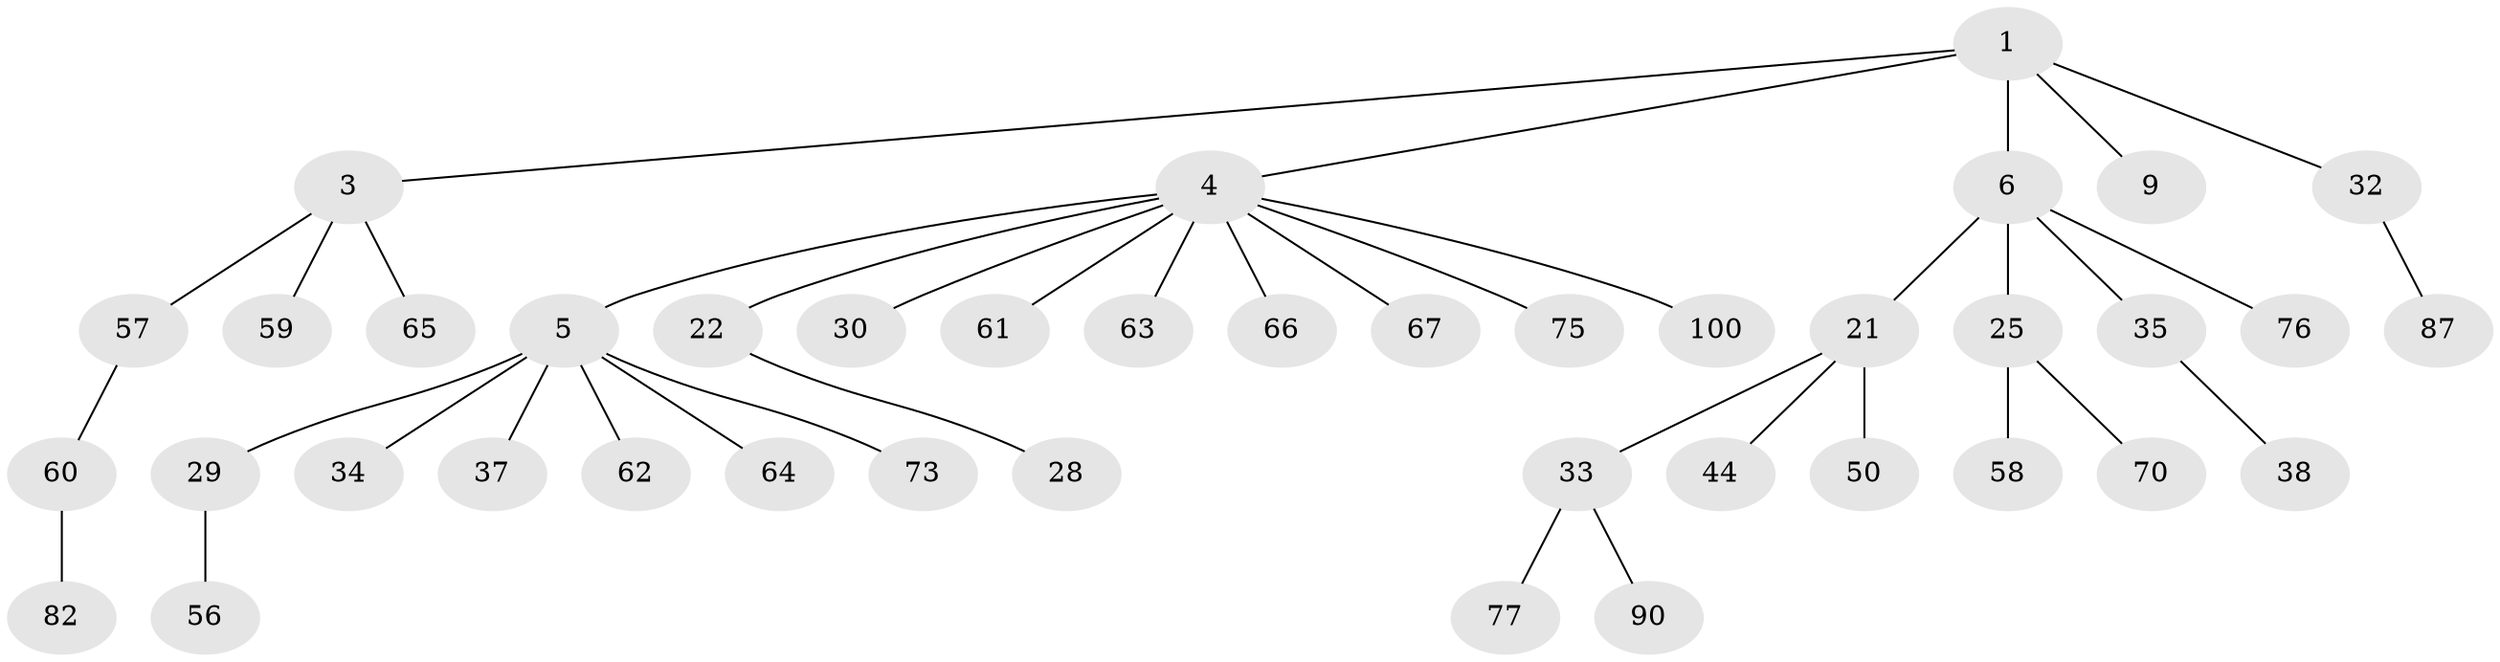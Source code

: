 // original degree distribution, {2: 0.25, 5: 0.028846153846153848, 3: 0.09615384615384616, 6: 0.009615384615384616, 4: 0.125, 1: 0.49038461538461536}
// Generated by graph-tools (version 1.1) at 2025/19/03/04/25 18:19:11]
// undirected, 41 vertices, 40 edges
graph export_dot {
graph [start="1"]
  node [color=gray90,style=filled];
  1 [super="+2"];
  3 [super="+74+10"];
  4 [super="+11+8+69+13"];
  5 [super="+16+19+15"];
  6 [super="+14+7+23"];
  9 [super="+86+51+42"];
  21 [super="+26+36"];
  22 [super="+46+52"];
  25 [super="+41"];
  28;
  29;
  30 [super="+72"];
  32;
  33 [super="+48+88+85"];
  34 [super="+94"];
  35;
  37 [super="+104+39+49"];
  38 [super="+43"];
  44;
  50;
  56;
  57;
  58;
  59;
  60;
  61;
  62;
  63;
  64;
  65;
  66;
  67 [super="+79"];
  70;
  73;
  75;
  76;
  77;
  82 [super="+103+99"];
  87;
  90;
  100;
  1 -- 4;
  1 -- 32;
  1 -- 3;
  1 -- 6;
  1 -- 9;
  3 -- 65;
  3 -- 59;
  3 -- 57;
  4 -- 5;
  4 -- 22;
  4 -- 63;
  4 -- 100;
  4 -- 67;
  4 -- 66;
  4 -- 75;
  4 -- 61;
  4 -- 30;
  5 -- 37;
  5 -- 64;
  5 -- 73;
  5 -- 29;
  5 -- 62;
  5 -- 34;
  6 -- 35;
  6 -- 76;
  6 -- 21;
  6 -- 25;
  21 -- 33;
  21 -- 50;
  21 -- 44;
  22 -- 28;
  25 -- 58;
  25 -- 70;
  29 -- 56;
  32 -- 87;
  33 -- 90;
  33 -- 77;
  35 -- 38;
  57 -- 60;
  60 -- 82;
}
